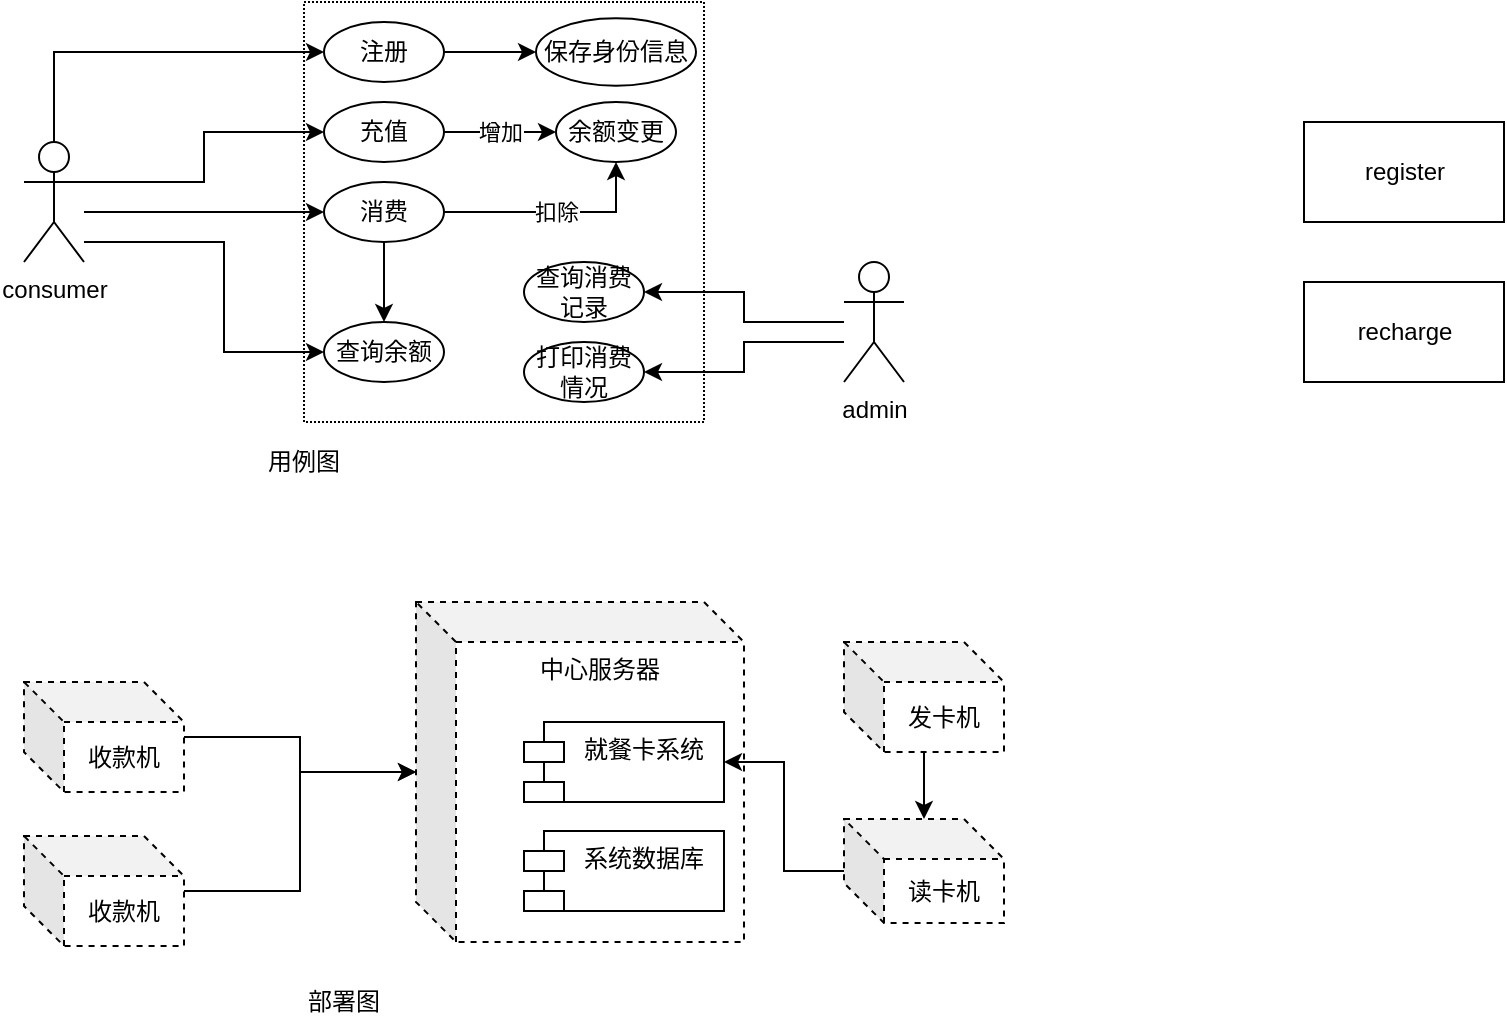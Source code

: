 <mxfile version="13.7.3" type="github">
  <diagram id="1eRjioLwEQBWrfQc_M9T" name="Page-1">
    <mxGraphModel dx="1026" dy="540" grid="1" gridSize="10" guides="1" tooltips="1" connect="1" arrows="1" fold="1" page="1" pageScale="1" pageWidth="1027" pageHeight="1169" math="0" shadow="0">
      <root>
        <mxCell id="0" />
        <mxCell id="1" parent="0" />
        <mxCell id="M5raw4wtO85-CtOHmfmx-2" value="" style="rounded=0;whiteSpace=wrap;html=1;dashed=1;dashPattern=1 1;" vertex="1" parent="1">
          <mxGeometry x="190" y="60" width="200" height="210" as="geometry" />
        </mxCell>
        <mxCell id="M5raw4wtO85-CtOHmfmx-27" style="edgeStyle=orthogonalEdgeStyle;rounded=0;orthogonalLoop=1;jettySize=auto;html=1;entryX=1;entryY=0.5;entryDx=0;entryDy=0;" edge="1" parent="1" source="M5raw4wtO85-CtOHmfmx-4" target="M5raw4wtO85-CtOHmfmx-26">
          <mxGeometry relative="1" as="geometry" />
        </mxCell>
        <mxCell id="M5raw4wtO85-CtOHmfmx-31" style="edgeStyle=orthogonalEdgeStyle;rounded=0;orthogonalLoop=1;jettySize=auto;html=1;entryX=1;entryY=0.5;entryDx=0;entryDy=0;" edge="1" parent="1" source="M5raw4wtO85-CtOHmfmx-4" target="M5raw4wtO85-CtOHmfmx-28">
          <mxGeometry relative="1" as="geometry">
            <Array as="points">
              <mxPoint x="410" y="230" />
              <mxPoint x="410" y="245" />
            </Array>
          </mxGeometry>
        </mxCell>
        <mxCell id="M5raw4wtO85-CtOHmfmx-4" value="admin" style="shape=umlActor;verticalLabelPosition=bottom;verticalAlign=top;html=1;outlineConnect=0;" vertex="1" parent="1">
          <mxGeometry x="460" y="190" width="30" height="60" as="geometry" />
        </mxCell>
        <mxCell id="M5raw4wtO85-CtOHmfmx-11" style="edgeStyle=orthogonalEdgeStyle;rounded=0;orthogonalLoop=1;jettySize=auto;html=1;" edge="1" parent="1" source="M5raw4wtO85-CtOHmfmx-7" target="M5raw4wtO85-CtOHmfmx-8">
          <mxGeometry relative="1" as="geometry">
            <Array as="points">
              <mxPoint x="65" y="85" />
            </Array>
          </mxGeometry>
        </mxCell>
        <mxCell id="M5raw4wtO85-CtOHmfmx-16" value="" style="edgeStyle=orthogonalEdgeStyle;rounded=0;orthogonalLoop=1;jettySize=auto;html=1;" edge="1" parent="1" source="M5raw4wtO85-CtOHmfmx-7" target="M5raw4wtO85-CtOHmfmx-12">
          <mxGeometry relative="1" as="geometry">
            <Array as="points">
              <mxPoint x="140" y="150" />
              <mxPoint x="140" y="125" />
            </Array>
          </mxGeometry>
        </mxCell>
        <mxCell id="M5raw4wtO85-CtOHmfmx-21" style="edgeStyle=orthogonalEdgeStyle;rounded=0;orthogonalLoop=1;jettySize=auto;html=1;entryX=0;entryY=0.5;entryDx=0;entryDy=0;" edge="1" parent="1" source="M5raw4wtO85-CtOHmfmx-7" target="M5raw4wtO85-CtOHmfmx-18">
          <mxGeometry relative="1" as="geometry">
            <Array as="points">
              <mxPoint x="130" y="165" />
              <mxPoint x="130" y="165" />
            </Array>
          </mxGeometry>
        </mxCell>
        <mxCell id="M5raw4wtO85-CtOHmfmx-24" style="edgeStyle=orthogonalEdgeStyle;rounded=0;orthogonalLoop=1;jettySize=auto;html=1;entryX=0;entryY=0.5;entryDx=0;entryDy=0;" edge="1" parent="1" source="M5raw4wtO85-CtOHmfmx-7" target="M5raw4wtO85-CtOHmfmx-22">
          <mxGeometry relative="1" as="geometry">
            <Array as="points">
              <mxPoint x="85" y="180" />
              <mxPoint x="150" y="180" />
              <mxPoint x="150" y="205" />
            </Array>
          </mxGeometry>
        </mxCell>
        <mxCell id="M5raw4wtO85-CtOHmfmx-7" value="consumer" style="shape=umlActor;verticalLabelPosition=bottom;verticalAlign=top;html=1;outlineConnect=0;" vertex="1" parent="1">
          <mxGeometry x="50" y="130" width="30" height="60" as="geometry" />
        </mxCell>
        <mxCell id="M5raw4wtO85-CtOHmfmx-10" value="" style="edgeStyle=orthogonalEdgeStyle;rounded=0;orthogonalLoop=1;jettySize=auto;html=1;" edge="1" parent="1" source="M5raw4wtO85-CtOHmfmx-8" target="M5raw4wtO85-CtOHmfmx-9">
          <mxGeometry relative="1" as="geometry" />
        </mxCell>
        <mxCell id="M5raw4wtO85-CtOHmfmx-8" value="注册" style="ellipse;whiteSpace=wrap;html=1;" vertex="1" parent="1">
          <mxGeometry x="200" y="70" width="60" height="30" as="geometry" />
        </mxCell>
        <mxCell id="M5raw4wtO85-CtOHmfmx-9" value="保存身份信息" style="ellipse;whiteSpace=wrap;html=1;" vertex="1" parent="1">
          <mxGeometry x="306" y="68.13" width="80" height="33.75" as="geometry" />
        </mxCell>
        <mxCell id="M5raw4wtO85-CtOHmfmx-15" value="增加" style="edgeStyle=orthogonalEdgeStyle;rounded=0;orthogonalLoop=1;jettySize=auto;html=1;" edge="1" parent="1" source="M5raw4wtO85-CtOHmfmx-12" target="M5raw4wtO85-CtOHmfmx-14">
          <mxGeometry relative="1" as="geometry" />
        </mxCell>
        <mxCell id="M5raw4wtO85-CtOHmfmx-12" value="充值" style="ellipse;whiteSpace=wrap;html=1;" vertex="1" parent="1">
          <mxGeometry x="200" y="110" width="60" height="30" as="geometry" />
        </mxCell>
        <mxCell id="M5raw4wtO85-CtOHmfmx-14" value="余额变更" style="ellipse;whiteSpace=wrap;html=1;" vertex="1" parent="1">
          <mxGeometry x="316" y="110" width="60" height="30" as="geometry" />
        </mxCell>
        <mxCell id="M5raw4wtO85-CtOHmfmx-20" value="扣除" style="edgeStyle=orthogonalEdgeStyle;rounded=0;orthogonalLoop=1;jettySize=auto;html=1;" edge="1" parent="1" source="M5raw4wtO85-CtOHmfmx-18" target="M5raw4wtO85-CtOHmfmx-14">
          <mxGeometry relative="1" as="geometry" />
        </mxCell>
        <mxCell id="M5raw4wtO85-CtOHmfmx-32" value="" style="edgeStyle=orthogonalEdgeStyle;rounded=0;orthogonalLoop=1;jettySize=auto;html=1;" edge="1" parent="1" source="M5raw4wtO85-CtOHmfmx-18" target="M5raw4wtO85-CtOHmfmx-22">
          <mxGeometry relative="1" as="geometry" />
        </mxCell>
        <mxCell id="M5raw4wtO85-CtOHmfmx-18" value="消费" style="ellipse;whiteSpace=wrap;html=1;" vertex="1" parent="1">
          <mxGeometry x="200" y="150" width="60" height="30" as="geometry" />
        </mxCell>
        <mxCell id="M5raw4wtO85-CtOHmfmx-22" value="查询余额" style="ellipse;whiteSpace=wrap;html=1;" vertex="1" parent="1">
          <mxGeometry x="200" y="220" width="60" height="30" as="geometry" />
        </mxCell>
        <mxCell id="M5raw4wtO85-CtOHmfmx-26" value="查询消费记录" style="ellipse;whiteSpace=wrap;html=1;" vertex="1" parent="1">
          <mxGeometry x="300" y="190" width="60" height="30" as="geometry" />
        </mxCell>
        <mxCell id="M5raw4wtO85-CtOHmfmx-28" value="打印消费情况" style="ellipse;whiteSpace=wrap;html=1;" vertex="1" parent="1">
          <mxGeometry x="300" y="230" width="60" height="30" as="geometry" />
        </mxCell>
        <mxCell id="M5raw4wtO85-CtOHmfmx-47" value="" style="edgeStyle=orthogonalEdgeStyle;rounded=0;orthogonalLoop=1;jettySize=auto;html=1;" edge="1" parent="1" source="M5raw4wtO85-CtOHmfmx-42" target="M5raw4wtO85-CtOHmfmx-43">
          <mxGeometry relative="1" as="geometry" />
        </mxCell>
        <mxCell id="M5raw4wtO85-CtOHmfmx-42" value="收款机" style="shape=cube;whiteSpace=wrap;html=1;boundedLbl=1;backgroundOutline=1;darkOpacity=0.05;darkOpacity2=0.1;dashed=1;" vertex="1" parent="1">
          <mxGeometry x="50" y="400" width="80" height="55" as="geometry" />
        </mxCell>
        <mxCell id="M5raw4wtO85-CtOHmfmx-43" value="中心服务器" style="shape=cube;whiteSpace=wrap;html=1;boundedLbl=1;backgroundOutline=1;darkOpacity=0.05;darkOpacity2=0.1;dashed=1;align=center;verticalAlign=top;" vertex="1" parent="1">
          <mxGeometry x="246" y="360" width="164" height="170" as="geometry" />
        </mxCell>
        <mxCell id="M5raw4wtO85-CtOHmfmx-44" value="就餐卡系统" style="shape=module;align=left;spacingLeft=20;align=center;verticalAlign=top;" vertex="1" parent="1">
          <mxGeometry x="300" y="420" width="100" height="40" as="geometry" />
        </mxCell>
        <mxCell id="M5raw4wtO85-CtOHmfmx-45" value="系统数据库" style="shape=module;align=left;spacingLeft=20;align=center;verticalAlign=top;" vertex="1" parent="1">
          <mxGeometry x="300" y="474.5" width="100" height="40" as="geometry" />
        </mxCell>
        <mxCell id="M5raw4wtO85-CtOHmfmx-48" value="" style="edgeStyle=orthogonalEdgeStyle;rounded=0;orthogonalLoop=1;jettySize=auto;html=1;" edge="1" parent="1" source="M5raw4wtO85-CtOHmfmx-46" target="M5raw4wtO85-CtOHmfmx-43">
          <mxGeometry relative="1" as="geometry" />
        </mxCell>
        <mxCell id="M5raw4wtO85-CtOHmfmx-46" value="收款机" style="shape=cube;whiteSpace=wrap;html=1;boundedLbl=1;backgroundOutline=1;darkOpacity=0.05;darkOpacity2=0.1;dashed=1;" vertex="1" parent="1">
          <mxGeometry x="50" y="477" width="80" height="55" as="geometry" />
        </mxCell>
        <mxCell id="M5raw4wtO85-CtOHmfmx-50" value="部署图" style="text;html=1;strokeColor=none;fillColor=none;align=center;verticalAlign=middle;whiteSpace=wrap;rounded=0;dashed=1;" vertex="1" parent="1">
          <mxGeometry x="190" y="550" width="40" height="20" as="geometry" />
        </mxCell>
        <mxCell id="M5raw4wtO85-CtOHmfmx-52" value="用例图" style="text;html=1;strokeColor=none;fillColor=none;align=center;verticalAlign=middle;whiteSpace=wrap;rounded=0;dashed=1;" vertex="1" parent="1">
          <mxGeometry x="170" y="280" width="40" height="20" as="geometry" />
        </mxCell>
        <mxCell id="M5raw4wtO85-CtOHmfmx-84" value="" style="edgeStyle=orthogonalEdgeStyle;rounded=0;orthogonalLoop=1;jettySize=auto;html=1;" edge="1" parent="1" source="M5raw4wtO85-CtOHmfmx-81" target="M5raw4wtO85-CtOHmfmx-82">
          <mxGeometry relative="1" as="geometry" />
        </mxCell>
        <mxCell id="M5raw4wtO85-CtOHmfmx-81" value="发卡机" style="shape=cube;whiteSpace=wrap;html=1;boundedLbl=1;backgroundOutline=1;darkOpacity=0.05;darkOpacity2=0.1;dashed=1;" vertex="1" parent="1">
          <mxGeometry x="460" y="380" width="80" height="55" as="geometry" />
        </mxCell>
        <mxCell id="M5raw4wtO85-CtOHmfmx-83" value="" style="edgeStyle=orthogonalEdgeStyle;rounded=0;orthogonalLoop=1;jettySize=auto;html=1;entryX=1;entryY=0.5;entryDx=0;entryDy=0;" edge="1" parent="1" source="M5raw4wtO85-CtOHmfmx-82" target="M5raw4wtO85-CtOHmfmx-44">
          <mxGeometry relative="1" as="geometry" />
        </mxCell>
        <mxCell id="M5raw4wtO85-CtOHmfmx-82" value="读卡机" style="shape=cube;whiteSpace=wrap;html=1;boundedLbl=1;backgroundOutline=1;darkOpacity=0.05;darkOpacity2=0.1;dashed=1;" vertex="1" parent="1">
          <mxGeometry x="460" y="468.5" width="80" height="52" as="geometry" />
        </mxCell>
        <mxCell id="M5raw4wtO85-CtOHmfmx-85" value="register" style="html=1;" vertex="1" parent="1">
          <mxGeometry x="690" y="120" width="100" height="50" as="geometry" />
        </mxCell>
        <mxCell id="M5raw4wtO85-CtOHmfmx-86" value="recharge" style="html=1;" vertex="1" parent="1">
          <mxGeometry x="690" y="200" width="100" height="50" as="geometry" />
        </mxCell>
      </root>
    </mxGraphModel>
  </diagram>
</mxfile>

